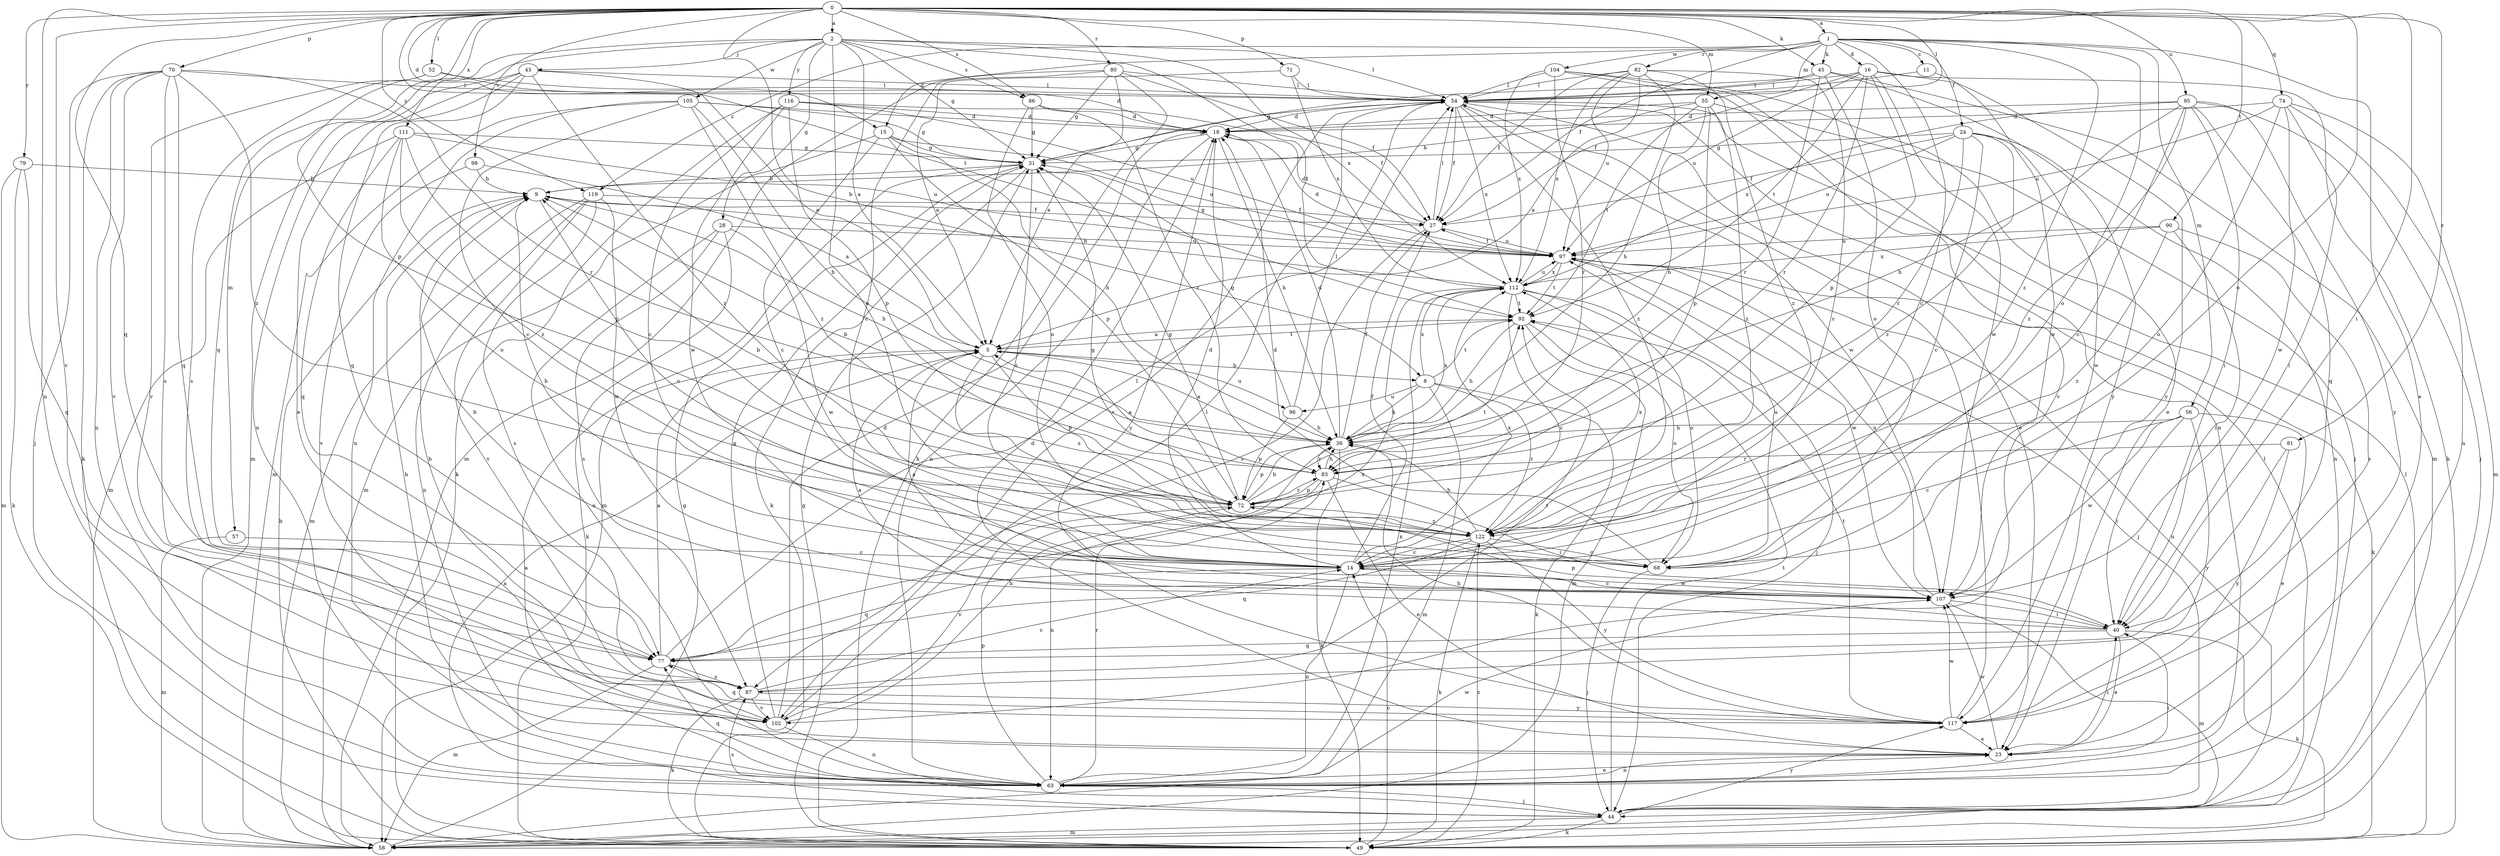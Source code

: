 strict digraph  {
0;
1;
2;
5;
8;
9;
11;
14;
15;
16;
18;
23;
24;
27;
28;
31;
36;
40;
43;
44;
45;
49;
52;
54;
55;
56;
57;
58;
63;
68;
70;
71;
72;
74;
77;
79;
80;
81;
82;
83;
86;
87;
90;
92;
95;
96;
97;
98;
102;
104;
105;
107;
111;
112;
116;
117;
119;
122;
0 -> 1  [label=a];
0 -> 2  [label=a];
0 -> 8  [label=b];
0 -> 15  [label=d];
0 -> 40  [label=i];
0 -> 45  [label=k];
0 -> 52  [label=l];
0 -> 54  [label=l];
0 -> 55  [label=m];
0 -> 63  [label=n];
0 -> 68  [label=o];
0 -> 70  [label=p];
0 -> 71  [label=p];
0 -> 72  [label=p];
0 -> 74  [label=q];
0 -> 77  [label=q];
0 -> 79  [label=r];
0 -> 80  [label=r];
0 -> 81  [label=r];
0 -> 86  [label=s];
0 -> 90  [label=t];
0 -> 92  [label=t];
0 -> 95  [label=u];
0 -> 98  [label=v];
0 -> 102  [label=v];
0 -> 111  [label=x];
0 -> 119  [label=z];
1 -> 11  [label=c];
1 -> 14  [label=c];
1 -> 15  [label=d];
1 -> 16  [label=d];
1 -> 23  [label=e];
1 -> 24  [label=f];
1 -> 27  [label=f];
1 -> 45  [label=k];
1 -> 55  [label=m];
1 -> 56  [label=m];
1 -> 68  [label=o];
1 -> 82  [label=r];
1 -> 104  [label=w];
1 -> 119  [label=z];
1 -> 122  [label=z];
2 -> 5  [label=a];
2 -> 28  [label=g];
2 -> 31  [label=g];
2 -> 43  [label=j];
2 -> 54  [label=l];
2 -> 57  [label=m];
2 -> 68  [label=o];
2 -> 77  [label=q];
2 -> 86  [label=s];
2 -> 92  [label=t];
2 -> 105  [label=w];
2 -> 112  [label=x];
2 -> 116  [label=y];
5 -> 8  [label=b];
5 -> 72  [label=p];
5 -> 92  [label=t];
5 -> 96  [label=u];
5 -> 122  [label=z];
8 -> 36  [label=h];
8 -> 49  [label=k];
8 -> 58  [label=m];
8 -> 92  [label=t];
8 -> 96  [label=u];
8 -> 112  [label=x];
8 -> 122  [label=z];
9 -> 27  [label=f];
9 -> 36  [label=h];
9 -> 68  [label=o];
11 -> 54  [label=l];
11 -> 107  [label=w];
14 -> 9  [label=b];
14 -> 18  [label=d];
14 -> 27  [label=f];
14 -> 63  [label=n];
14 -> 77  [label=q];
14 -> 107  [label=w];
14 -> 112  [label=x];
15 -> 14  [label=c];
15 -> 31  [label=g];
15 -> 36  [label=h];
15 -> 58  [label=m];
15 -> 72  [label=p];
15 -> 97  [label=u];
16 -> 27  [label=f];
16 -> 49  [label=k];
16 -> 54  [label=l];
16 -> 72  [label=p];
16 -> 83  [label=r];
16 -> 92  [label=t];
16 -> 97  [label=u];
16 -> 107  [label=w];
16 -> 117  [label=y];
18 -> 31  [label=g];
18 -> 36  [label=h];
18 -> 63  [label=n];
18 -> 117  [label=y];
23 -> 9  [label=b];
23 -> 18  [label=d];
23 -> 40  [label=i];
23 -> 63  [label=n];
23 -> 107  [label=w];
24 -> 14  [label=c];
24 -> 27  [label=f];
24 -> 31  [label=g];
24 -> 63  [label=n];
24 -> 83  [label=r];
24 -> 97  [label=u];
24 -> 107  [label=w];
24 -> 122  [label=z];
27 -> 18  [label=d];
27 -> 54  [label=l];
27 -> 87  [label=s];
27 -> 97  [label=u];
28 -> 49  [label=k];
28 -> 63  [label=n];
28 -> 87  [label=s];
28 -> 97  [label=u];
28 -> 107  [label=w];
31 -> 9  [label=b];
31 -> 14  [label=c];
31 -> 49  [label=k];
31 -> 58  [label=m];
36 -> 5  [label=a];
36 -> 18  [label=d];
36 -> 27  [label=f];
36 -> 49  [label=k];
36 -> 72  [label=p];
36 -> 83  [label=r];
36 -> 112  [label=x];
40 -> 5  [label=a];
40 -> 9  [label=b];
40 -> 23  [label=e];
40 -> 49  [label=k];
40 -> 72  [label=p];
40 -> 77  [label=q];
43 -> 5  [label=a];
43 -> 23  [label=e];
43 -> 54  [label=l];
43 -> 58  [label=m];
43 -> 63  [label=n];
43 -> 77  [label=q];
43 -> 122  [label=z];
44 -> 5  [label=a];
44 -> 49  [label=k];
44 -> 54  [label=l];
44 -> 58  [label=m];
44 -> 87  [label=s];
44 -> 92  [label=t];
44 -> 97  [label=u];
44 -> 117  [label=y];
45 -> 31  [label=g];
45 -> 54  [label=l];
45 -> 58  [label=m];
45 -> 68  [label=o];
45 -> 83  [label=r];
45 -> 117  [label=y];
49 -> 9  [label=b];
49 -> 14  [label=c];
49 -> 31  [label=g];
49 -> 54  [label=l];
49 -> 122  [label=z];
52 -> 18  [label=d];
52 -> 54  [label=l];
52 -> 87  [label=s];
52 -> 102  [label=v];
54 -> 18  [label=d];
54 -> 23  [label=e];
54 -> 27  [label=f];
54 -> 31  [label=g];
54 -> 102  [label=v];
54 -> 107  [label=w];
54 -> 112  [label=x];
54 -> 122  [label=z];
55 -> 9  [label=b];
55 -> 18  [label=d];
55 -> 36  [label=h];
55 -> 44  [label=j];
55 -> 72  [label=p];
55 -> 92  [label=t];
55 -> 122  [label=z];
56 -> 14  [label=c];
56 -> 23  [label=e];
56 -> 36  [label=h];
56 -> 40  [label=i];
56 -> 107  [label=w];
56 -> 117  [label=y];
57 -> 14  [label=c];
57 -> 58  [label=m];
58 -> 31  [label=g];
63 -> 5  [label=a];
63 -> 23  [label=e];
63 -> 40  [label=i];
63 -> 44  [label=j];
63 -> 72  [label=p];
63 -> 77  [label=q];
63 -> 83  [label=r];
63 -> 107  [label=w];
63 -> 112  [label=x];
68 -> 18  [label=d];
68 -> 44  [label=j];
68 -> 97  [label=u];
70 -> 44  [label=j];
70 -> 49  [label=k];
70 -> 54  [label=l];
70 -> 63  [label=n];
70 -> 77  [label=q];
70 -> 83  [label=r];
70 -> 87  [label=s];
70 -> 102  [label=v];
70 -> 122  [label=z];
71 -> 5  [label=a];
71 -> 54  [label=l];
71 -> 112  [label=x];
72 -> 9  [label=b];
72 -> 31  [label=g];
72 -> 36  [label=h];
72 -> 83  [label=r];
72 -> 92  [label=t];
72 -> 102  [label=v];
72 -> 122  [label=z];
74 -> 18  [label=d];
74 -> 40  [label=i];
74 -> 58  [label=m];
74 -> 63  [label=n];
74 -> 68  [label=o];
74 -> 97  [label=u];
74 -> 107  [label=w];
77 -> 5  [label=a];
77 -> 54  [label=l];
77 -> 58  [label=m];
77 -> 87  [label=s];
77 -> 112  [label=x];
79 -> 9  [label=b];
79 -> 49  [label=k];
79 -> 58  [label=m];
79 -> 77  [label=q];
80 -> 5  [label=a];
80 -> 14  [label=c];
80 -> 27  [label=f];
80 -> 31  [label=g];
80 -> 49  [label=k];
80 -> 54  [label=l];
80 -> 58  [label=m];
81 -> 40  [label=i];
81 -> 83  [label=r];
81 -> 117  [label=y];
82 -> 5  [label=a];
82 -> 14  [label=c];
82 -> 27  [label=f];
82 -> 36  [label=h];
82 -> 54  [label=l];
82 -> 97  [label=u];
82 -> 112  [label=x];
82 -> 122  [label=z];
83 -> 5  [label=a];
83 -> 9  [label=b];
83 -> 23  [label=e];
83 -> 36  [label=h];
83 -> 40  [label=i];
83 -> 63  [label=n];
83 -> 72  [label=p];
86 -> 18  [label=d];
86 -> 31  [label=g];
86 -> 68  [label=o];
86 -> 83  [label=r];
87 -> 14  [label=c];
87 -> 49  [label=k];
87 -> 92  [label=t];
87 -> 102  [label=v];
87 -> 117  [label=y];
90 -> 40  [label=i];
90 -> 87  [label=s];
90 -> 97  [label=u];
90 -> 112  [label=x];
90 -> 122  [label=z];
92 -> 5  [label=a];
92 -> 36  [label=h];
92 -> 58  [label=m];
92 -> 68  [label=o];
95 -> 14  [label=c];
95 -> 18  [label=d];
95 -> 36  [label=h];
95 -> 40  [label=i];
95 -> 44  [label=j];
95 -> 77  [label=q];
95 -> 112  [label=x];
95 -> 117  [label=y];
95 -> 122  [label=z];
96 -> 31  [label=g];
96 -> 36  [label=h];
96 -> 54  [label=l];
96 -> 72  [label=p];
97 -> 18  [label=d];
97 -> 27  [label=f];
97 -> 31  [label=g];
97 -> 44  [label=j];
97 -> 49  [label=k];
97 -> 92  [label=t];
97 -> 107  [label=w];
97 -> 112  [label=x];
98 -> 5  [label=a];
98 -> 9  [label=b];
98 -> 102  [label=v];
102 -> 18  [label=d];
102 -> 31  [label=g];
102 -> 36  [label=h];
102 -> 54  [label=l];
102 -> 63  [label=n];
104 -> 23  [label=e];
104 -> 54  [label=l];
104 -> 63  [label=n];
104 -> 83  [label=r];
104 -> 102  [label=v];
104 -> 112  [label=x];
105 -> 14  [label=c];
105 -> 18  [label=d];
105 -> 31  [label=g];
105 -> 36  [label=h];
105 -> 58  [label=m];
105 -> 63  [label=n];
105 -> 122  [label=z];
107 -> 5  [label=a];
107 -> 14  [label=c];
107 -> 40  [label=i];
107 -> 58  [label=m];
107 -> 97  [label=u];
111 -> 31  [label=g];
111 -> 58  [label=m];
111 -> 68  [label=o];
111 -> 72  [label=p];
111 -> 77  [label=q];
111 -> 97  [label=u];
111 -> 122  [label=z];
112 -> 9  [label=b];
112 -> 14  [label=c];
112 -> 44  [label=j];
112 -> 68  [label=o];
112 -> 92  [label=t];
112 -> 97  [label=u];
116 -> 14  [label=c];
116 -> 18  [label=d];
116 -> 27  [label=f];
116 -> 49  [label=k];
116 -> 72  [label=p];
116 -> 97  [label=u];
116 -> 107  [label=w];
117 -> 9  [label=b];
117 -> 23  [label=e];
117 -> 36  [label=h];
117 -> 54  [label=l];
117 -> 77  [label=q];
117 -> 92  [label=t];
117 -> 107  [label=w];
119 -> 27  [label=f];
119 -> 58  [label=m];
119 -> 63  [label=n];
119 -> 87  [label=s];
119 -> 102  [label=v];
119 -> 107  [label=w];
122 -> 14  [label=c];
122 -> 31  [label=g];
122 -> 36  [label=h];
122 -> 49  [label=k];
122 -> 68  [label=o];
122 -> 77  [label=q];
122 -> 112  [label=x];
122 -> 117  [label=y];
}
